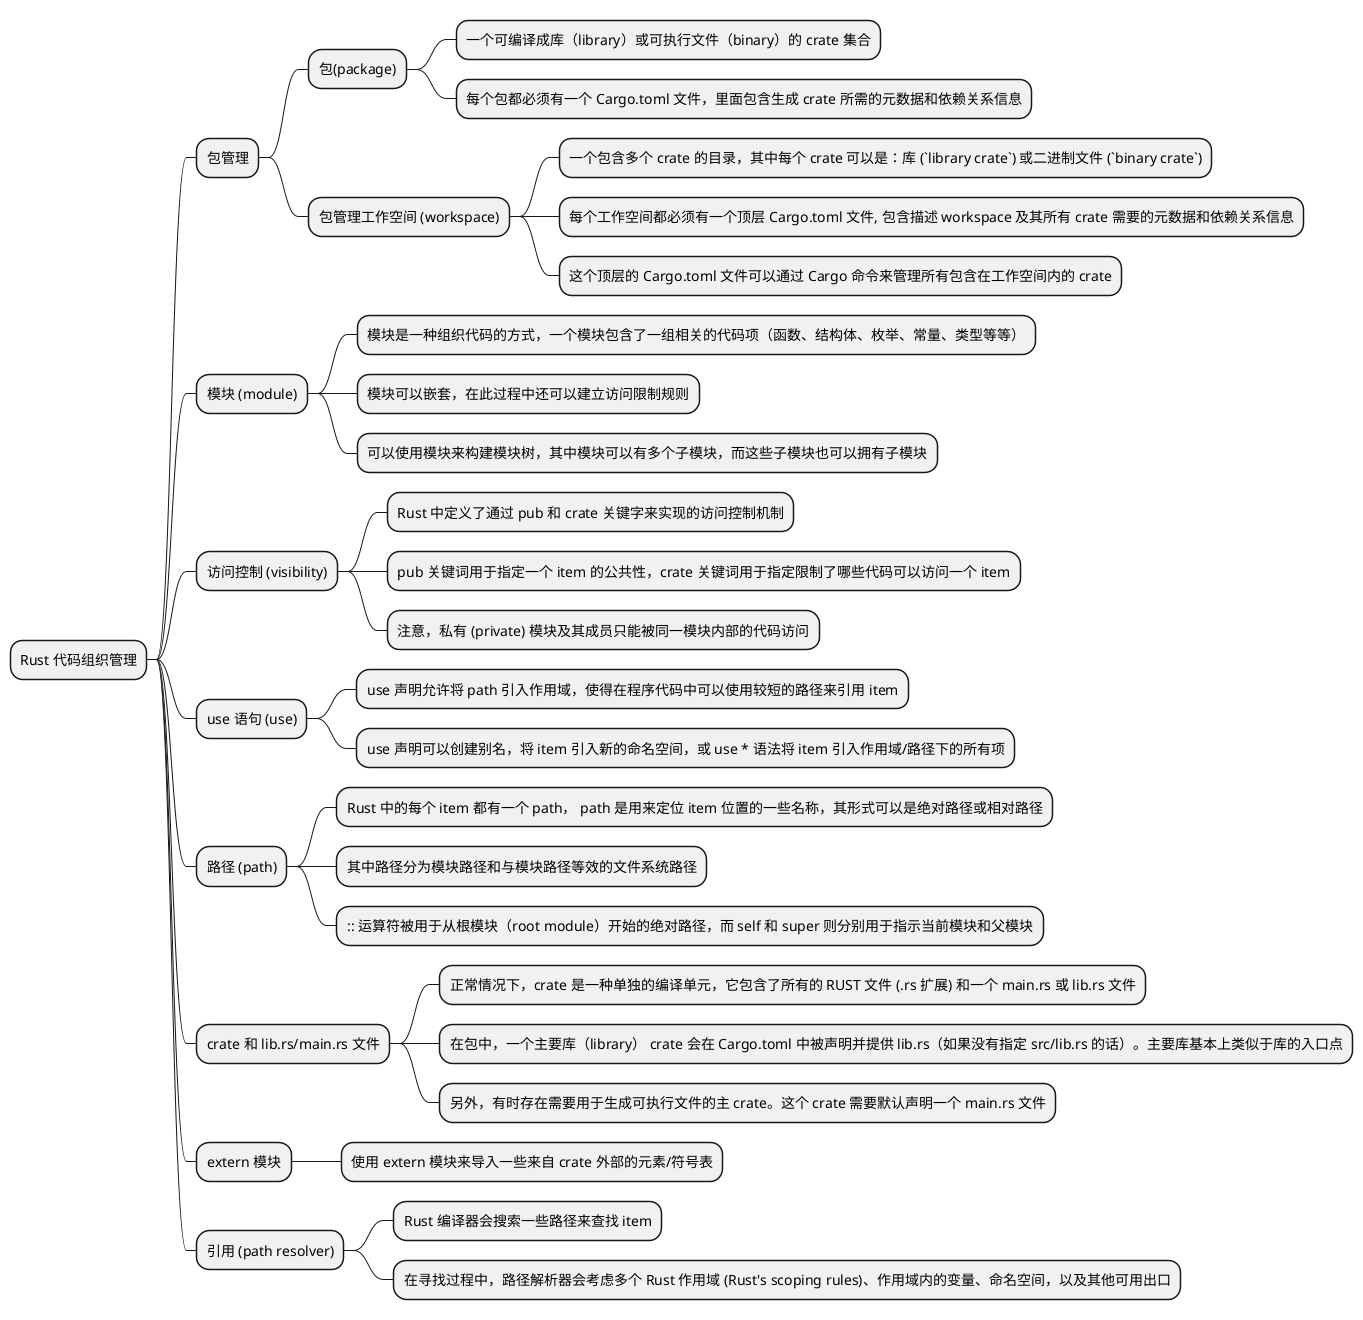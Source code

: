 @startmindmap
* Rust 代码组织管理
** 包管理
*** 包(package)
**** 一个可编译成库（library）或可执行文件（binary）的 crate 集合
**** 每个包都必须有一个 Cargo.toml 文件，里面包含生成 crate 所需的元数据和依赖关系信息
*** 包管理工作空间 (workspace)
**** 一个包含多个 crate 的目录，其中每个 crate 可以是：库 (`library crate`) 或二进制文件 (`binary crate`)
**** 每个工作空间都必须有一个顶层 Cargo.toml 文件, 包含描述 workspace 及其所有 crate 需要的元数据和依赖关系信息
**** 这个顶层的 Cargo.toml 文件可以通过 Cargo 命令来管理所有包含在工作空间内的 crate
** 模块 (module)
*** 模块是一种组织代码的方式，一个模块包含了一组相关的代码项（函数、结构体、枚举、常量、类型等等）
*** 模块可以嵌套，在此过程中还可以建立访问限制规则
*** 可以使用模块来构建模块树，其中模块可以有多个子模块，而这些子模块也可以拥有子模块
** 访问控制 (visibility)
*** Rust 中定义了通过 pub 和 crate 关键字来实现的访问控制机制
*** pub 关键词用于指定一个 item 的公共性，crate 关键词用于指定限制了哪些代码可以访问一个 item
*** 注意，私有 (private) 模块及其成员只能被同一模块内部的代码访问
** use 语句 (use)
*** use 声明允许将 path 引入作用域，使得在程序代码中可以使用较短的路径来引用 item
*** use 声明可以创建别名，将 item 引入新的命名空间，或 use * 语法将 item 引入作用域/路径下的所有项
** 路径 (path)
*** Rust 中的每个 item 都有一个 path， path 是用来定位 item 位置的一些名称，其形式可以是绝对路径或相对路径
*** 其中路径分为模块路径和与模块路径等效的文件系统路径
*** :: 运算符被用于从根模块（root module）开始的绝对路径，而 self 和 super 则分别用于指示当前模块和父模块
** crate 和 lib.rs/main.rs 文件
*** 正常情况下，crate 是一种单独的编译单元，它包含了所有的 RUST 文件 (.rs 扩展) 和一个 main.rs 或 lib.rs 文件
*** 在包中，一个主要库（library） crate 会在 Cargo.toml 中被声明并提供 lib.rs（如果没有指定 src/lib.rs 的话）。主要库基本上类似于库的入口点
*** 另外，有时存在需要用于生成可执行文件的主 crate。这个 crate 需要默认声明一个 main.rs 文件
** extern 模块
*** 使用 extern 模块来导入一些来自 crate 外部的元素/符号表
** 引用 (path resolver)
*** Rust 编译器会搜索一些路径来查找 item
*** 在寻找过程中，路径解析器会考虑多个 Rust 作用域 (Rust's scoping rules)、作用域内的变量、命名空间，以及其他可用出口
@endmindmap
